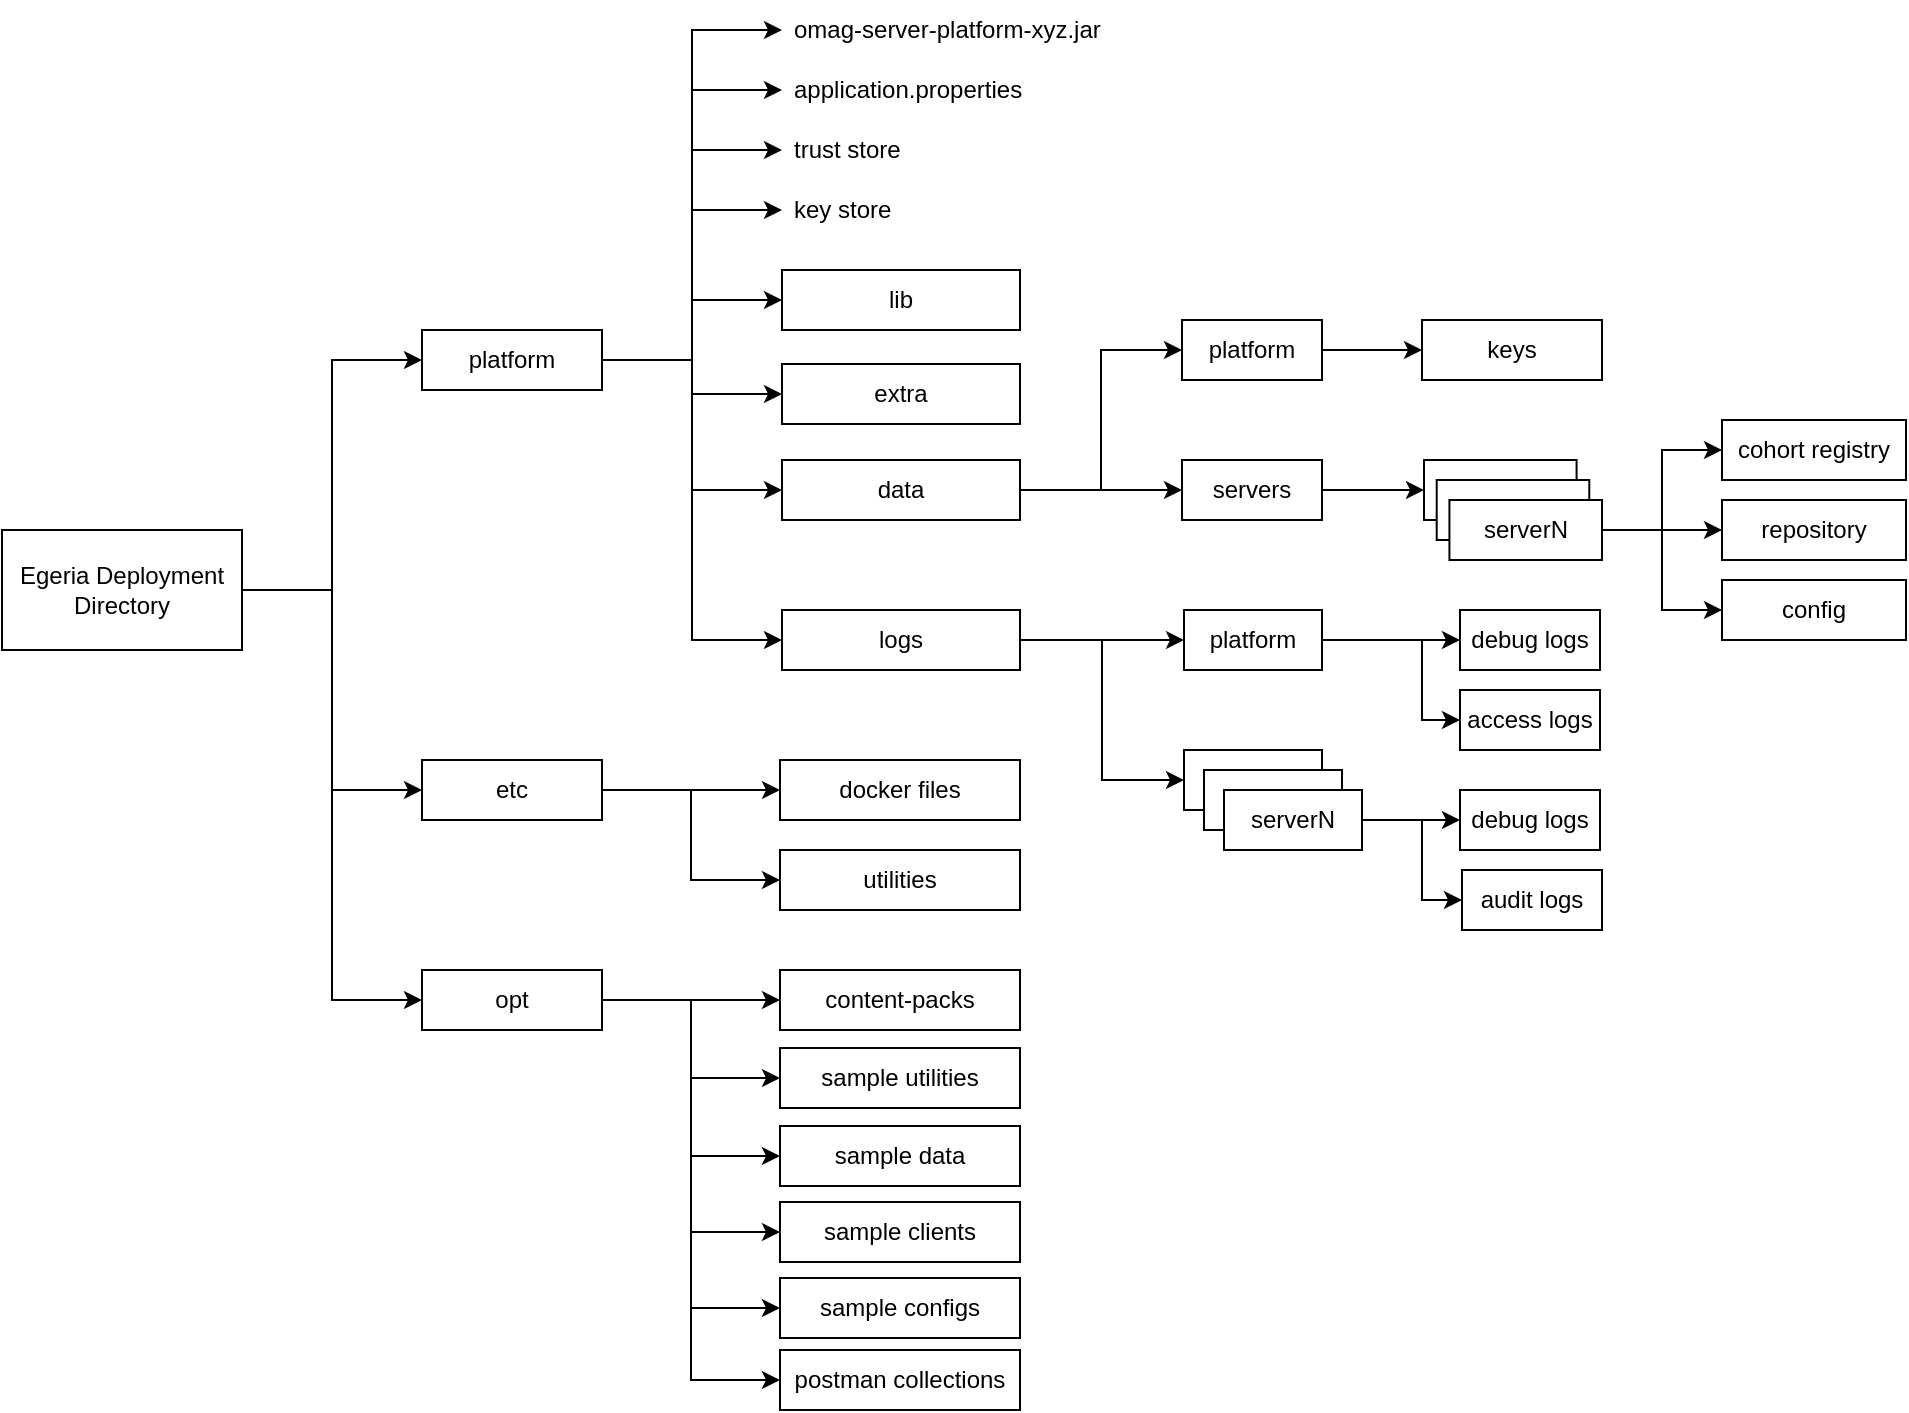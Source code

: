 <mxfile version="21.6.8" type="device">
  <diagram name="omag-server-platform" id="Dl-jfd4jh1dtPhGWNfl4">
    <mxGraphModel dx="1194" dy="775" grid="1" gridSize="10" guides="1" tooltips="1" connect="1" arrows="1" fold="1" page="1" pageScale="1" pageWidth="850" pageHeight="1100" math="0" shadow="0">
      <root>
        <mxCell id="fCwrAneLEY61tobPp7tf-0" />
        <mxCell id="fCwrAneLEY61tobPp7tf-1" parent="fCwrAneLEY61tobPp7tf-0" />
        <mxCell id="YIRUWJYIqjxylFFTU3_E-0" style="edgeStyle=orthogonalEdgeStyle;rounded=0;orthogonalLoop=1;jettySize=auto;html=1;exitX=1;exitY=0.5;exitDx=0;exitDy=0;entryX=0;entryY=0.5;entryDx=0;entryDy=0;" parent="fCwrAneLEY61tobPp7tf-1" source="fCwrAneLEY61tobPp7tf-4" target="fCwrAneLEY61tobPp7tf-65" edge="1">
          <mxGeometry relative="1" as="geometry" />
        </mxCell>
        <mxCell id="YIRUWJYIqjxylFFTU3_E-1" style="edgeStyle=orthogonalEdgeStyle;rounded=0;orthogonalLoop=1;jettySize=auto;html=1;exitX=1;exitY=0.5;exitDx=0;exitDy=0;entryX=0;entryY=0.5;entryDx=0;entryDy=0;" parent="fCwrAneLEY61tobPp7tf-1" source="fCwrAneLEY61tobPp7tf-4" target="fCwrAneLEY61tobPp7tf-7" edge="1">
          <mxGeometry relative="1" as="geometry" />
        </mxCell>
        <mxCell id="YIRUWJYIqjxylFFTU3_E-2" style="edgeStyle=orthogonalEdgeStyle;rounded=0;orthogonalLoop=1;jettySize=auto;html=1;exitX=1;exitY=0.5;exitDx=0;exitDy=0;entryX=0;entryY=0.5;entryDx=0;entryDy=0;" parent="fCwrAneLEY61tobPp7tf-1" source="fCwrAneLEY61tobPp7tf-4" target="fCwrAneLEY61tobPp7tf-45" edge="1">
          <mxGeometry relative="1" as="geometry" />
        </mxCell>
        <mxCell id="fCwrAneLEY61tobPp7tf-4" value="Egeria Deployment Directory" style="rounded=0;whiteSpace=wrap;html=1;" parent="fCwrAneLEY61tobPp7tf-1" vertex="1">
          <mxGeometry x="50" y="730" width="120" height="60" as="geometry" />
        </mxCell>
        <mxCell id="fCwrAneLEY61tobPp7tf-5" value="content-packs" style="rounded=0;whiteSpace=wrap;html=1;" parent="fCwrAneLEY61tobPp7tf-1" vertex="1">
          <mxGeometry x="439" y="950" width="120" height="30" as="geometry" />
        </mxCell>
        <mxCell id="YIRUWJYIqjxylFFTU3_E-8" style="edgeStyle=orthogonalEdgeStyle;rounded=0;orthogonalLoop=1;jettySize=auto;html=1;exitX=1;exitY=0.5;exitDx=0;exitDy=0;" parent="fCwrAneLEY61tobPp7tf-1" source="fCwrAneLEY61tobPp7tf-6" target="fCwrAneLEY61tobPp7tf-19" edge="1">
          <mxGeometry relative="1" as="geometry" />
        </mxCell>
        <mxCell id="YIRUWJYIqjxylFFTU3_E-9" style="edgeStyle=orthogonalEdgeStyle;rounded=0;orthogonalLoop=1;jettySize=auto;html=1;exitX=1;exitY=0.5;exitDx=0;exitDy=0;entryX=0;entryY=0.5;entryDx=0;entryDy=0;" parent="fCwrAneLEY61tobPp7tf-1" source="fCwrAneLEY61tobPp7tf-6" target="fCwrAneLEY61tobPp7tf-18" edge="1">
          <mxGeometry relative="1" as="geometry" />
        </mxCell>
        <mxCell id="fCwrAneLEY61tobPp7tf-6" value="data" style="rounded=0;whiteSpace=wrap;html=1;" parent="fCwrAneLEY61tobPp7tf-1" vertex="1">
          <mxGeometry x="440" y="695" width="119" height="30" as="geometry" />
        </mxCell>
        <mxCell id="FgOpKPS9IGW25cBo7YGT-2" style="edgeStyle=orthogonalEdgeStyle;rounded=0;orthogonalLoop=1;jettySize=auto;html=1;exitX=1;exitY=0.5;exitDx=0;exitDy=0;entryX=0;entryY=0.5;entryDx=0;entryDy=0;" parent="fCwrAneLEY61tobPp7tf-1" source="fCwrAneLEY61tobPp7tf-7" target="fCwrAneLEY61tobPp7tf-10" edge="1">
          <mxGeometry relative="1" as="geometry" />
        </mxCell>
        <mxCell id="FgOpKPS9IGW25cBo7YGT-3" style="edgeStyle=orthogonalEdgeStyle;rounded=0;orthogonalLoop=1;jettySize=auto;html=1;exitX=1;exitY=0.5;exitDx=0;exitDy=0;entryX=0;entryY=0.5;entryDx=0;entryDy=0;" parent="fCwrAneLEY61tobPp7tf-1" source="fCwrAneLEY61tobPp7tf-7" target="fCwrAneLEY61tobPp7tf-30" edge="1">
          <mxGeometry relative="1" as="geometry" />
        </mxCell>
        <mxCell id="FgOpKPS9IGW25cBo7YGT-4" style="edgeStyle=orthogonalEdgeStyle;rounded=0;orthogonalLoop=1;jettySize=auto;html=1;exitX=1;exitY=0.5;exitDx=0;exitDy=0;entryX=0;entryY=0.5;entryDx=0;entryDy=0;" parent="fCwrAneLEY61tobPp7tf-1" source="fCwrAneLEY61tobPp7tf-7" target="fCwrAneLEY61tobPp7tf-60" edge="1">
          <mxGeometry relative="1" as="geometry" />
        </mxCell>
        <mxCell id="FgOpKPS9IGW25cBo7YGT-5" style="edgeStyle=orthogonalEdgeStyle;rounded=0;orthogonalLoop=1;jettySize=auto;html=1;exitX=1;exitY=0.5;exitDx=0;exitDy=0;" parent="fCwrAneLEY61tobPp7tf-1" source="fCwrAneLEY61tobPp7tf-7" target="fCwrAneLEY61tobPp7tf-8" edge="1">
          <mxGeometry relative="1" as="geometry" />
        </mxCell>
        <mxCell id="FgOpKPS9IGW25cBo7YGT-6" style="edgeStyle=orthogonalEdgeStyle;rounded=0;orthogonalLoop=1;jettySize=auto;html=1;exitX=1;exitY=0.5;exitDx=0;exitDy=0;" parent="fCwrAneLEY61tobPp7tf-1" source="fCwrAneLEY61tobPp7tf-7" target="fCwrAneLEY61tobPp7tf-9" edge="1">
          <mxGeometry relative="1" as="geometry" />
        </mxCell>
        <mxCell id="FgOpKPS9IGW25cBo7YGT-7" style="edgeStyle=orthogonalEdgeStyle;rounded=0;orthogonalLoop=1;jettySize=auto;html=1;exitX=1;exitY=0.5;exitDx=0;exitDy=0;entryX=0;entryY=0.5;entryDx=0;entryDy=0;" parent="fCwrAneLEY61tobPp7tf-1" source="fCwrAneLEY61tobPp7tf-7" target="fCwrAneLEY61tobPp7tf-62" edge="1">
          <mxGeometry relative="1" as="geometry" />
        </mxCell>
        <mxCell id="FgOpKPS9IGW25cBo7YGT-8" style="edgeStyle=orthogonalEdgeStyle;rounded=0;orthogonalLoop=1;jettySize=auto;html=1;exitX=1;exitY=0.5;exitDx=0;exitDy=0;entryX=0;entryY=0.5;entryDx=0;entryDy=0;" parent="fCwrAneLEY61tobPp7tf-1" source="fCwrAneLEY61tobPp7tf-7" target="fCwrAneLEY61tobPp7tf-6" edge="1">
          <mxGeometry relative="1" as="geometry" />
        </mxCell>
        <mxCell id="FgOpKPS9IGW25cBo7YGT-9" style="edgeStyle=orthogonalEdgeStyle;rounded=0;orthogonalLoop=1;jettySize=auto;html=1;exitX=1;exitY=0.5;exitDx=0;exitDy=0;entryX=0;entryY=0.5;entryDx=0;entryDy=0;" parent="fCwrAneLEY61tobPp7tf-1" source="fCwrAneLEY61tobPp7tf-7" target="fCwrAneLEY61tobPp7tf-71" edge="1">
          <mxGeometry relative="1" as="geometry" />
        </mxCell>
        <mxCell id="fCwrAneLEY61tobPp7tf-7" value="platform" style="rounded=0;whiteSpace=wrap;html=1;" parent="fCwrAneLEY61tobPp7tf-1" vertex="1">
          <mxGeometry x="260" y="630" width="90" height="30" as="geometry" />
        </mxCell>
        <mxCell id="fCwrAneLEY61tobPp7tf-8" value="lib" style="rounded=0;whiteSpace=wrap;html=1;" parent="fCwrAneLEY61tobPp7tf-1" vertex="1">
          <mxGeometry x="440" y="600" width="119" height="30" as="geometry" />
        </mxCell>
        <mxCell id="fCwrAneLEY61tobPp7tf-9" value="extra" style="rounded=0;whiteSpace=wrap;html=1;" parent="fCwrAneLEY61tobPp7tf-1" vertex="1">
          <mxGeometry x="440" y="647" width="119" height="30" as="geometry" />
        </mxCell>
        <mxCell id="fCwrAneLEY61tobPp7tf-10" value="omag-server-platform-xyz.jar" style="rounded=0;whiteSpace=wrap;html=1;strokeColor=none;align=left;spacingLeft=4;" parent="fCwrAneLEY61tobPp7tf-1" vertex="1">
          <mxGeometry x="440" y="465" width="170" height="30" as="geometry" />
        </mxCell>
        <mxCell id="fCwrAneLEY61tobPp7tf-17" style="edgeStyle=orthogonalEdgeStyle;rounded=0;orthogonalLoop=1;jettySize=auto;html=1;exitX=1;exitY=0.5;exitDx=0;exitDy=0;entryX=0;entryY=0.5;entryDx=0;entryDy=0;" parent="fCwrAneLEY61tobPp7tf-1" source="fCwrAneLEY61tobPp7tf-18" target="fCwrAneLEY61tobPp7tf-29" edge="1">
          <mxGeometry relative="1" as="geometry">
            <mxPoint x="745" y="640" as="targetPoint" />
          </mxGeometry>
        </mxCell>
        <mxCell id="fCwrAneLEY61tobPp7tf-18" value="platform" style="rounded=0;whiteSpace=wrap;html=1;" parent="fCwrAneLEY61tobPp7tf-1" vertex="1">
          <mxGeometry x="640" y="625" width="70" height="30" as="geometry" />
        </mxCell>
        <mxCell id="fCwrAneLEY61tobPp7tf-19" value="servers" style="rounded=0;whiteSpace=wrap;html=1;" parent="fCwrAneLEY61tobPp7tf-1" vertex="1">
          <mxGeometry x="640" y="695" width="70" height="30" as="geometry" />
        </mxCell>
        <mxCell id="fCwrAneLEY61tobPp7tf-20" value="" style="group" parent="fCwrAneLEY61tobPp7tf-1" vertex="1" connectable="0">
          <mxGeometry x="761" y="695" width="89" height="50" as="geometry" />
        </mxCell>
        <mxCell id="fCwrAneLEY61tobPp7tf-21" value="server1" style="rounded=0;whiteSpace=wrap;html=1;" parent="fCwrAneLEY61tobPp7tf-20" vertex="1">
          <mxGeometry width="76.286" height="30" as="geometry" />
        </mxCell>
        <mxCell id="fCwrAneLEY61tobPp7tf-22" value="server1" style="rounded=0;whiteSpace=wrap;html=1;" parent="fCwrAneLEY61tobPp7tf-20" vertex="1">
          <mxGeometry x="6.357" y="10" width="76.286" height="30" as="geometry" />
        </mxCell>
        <mxCell id="fCwrAneLEY61tobPp7tf-23" value="serverN" style="rounded=0;whiteSpace=wrap;html=1;" parent="fCwrAneLEY61tobPp7tf-20" vertex="1">
          <mxGeometry x="12.714" y="20" width="76.286" height="30" as="geometry" />
        </mxCell>
        <mxCell id="fCwrAneLEY61tobPp7tf-24" value="" style="endArrow=classic;html=1;rounded=0;entryX=0;entryY=0.5;entryDx=0;entryDy=0;exitX=1;exitY=0.5;exitDx=0;exitDy=0;" parent="fCwrAneLEY61tobPp7tf-1" source="fCwrAneLEY61tobPp7tf-19" target="fCwrAneLEY61tobPp7tf-21" edge="1">
          <mxGeometry width="50" height="50" relative="1" as="geometry">
            <mxPoint x="595" y="825" as="sourcePoint" />
            <mxPoint x="645" y="775" as="targetPoint" />
          </mxGeometry>
        </mxCell>
        <mxCell id="fCwrAneLEY61tobPp7tf-29" value="keys" style="rounded=0;whiteSpace=wrap;html=1;" parent="fCwrAneLEY61tobPp7tf-1" vertex="1">
          <mxGeometry x="760" y="625" width="90" height="30" as="geometry" />
        </mxCell>
        <mxCell id="fCwrAneLEY61tobPp7tf-30" value="application.properties" style="rounded=0;whiteSpace=wrap;html=1;strokeColor=none;align=left;spacingLeft=4;" parent="fCwrAneLEY61tobPp7tf-1" vertex="1">
          <mxGeometry x="440" y="495" width="130" height="30" as="geometry" />
        </mxCell>
        <mxCell id="fCwrAneLEY61tobPp7tf-31" value="sample clients" style="rounded=0;whiteSpace=wrap;html=1;" parent="fCwrAneLEY61tobPp7tf-1" vertex="1">
          <mxGeometry x="439" y="1066" width="120" height="30" as="geometry" />
        </mxCell>
        <mxCell id="fCwrAneLEY61tobPp7tf-32" style="edgeStyle=orthogonalEdgeStyle;rounded=0;orthogonalLoop=1;jettySize=auto;html=1;exitX=1;exitY=0.5;exitDx=0;exitDy=0;entryX=0;entryY=0.5;entryDx=0;entryDy=0;" parent="fCwrAneLEY61tobPp7tf-1" source="fCwrAneLEY61tobPp7tf-34" target="fCwrAneLEY61tobPp7tf-56" edge="1">
          <mxGeometry relative="1" as="geometry">
            <Array as="points">
              <mxPoint x="760" y="785" />
              <mxPoint x="760" y="825" />
            </Array>
          </mxGeometry>
        </mxCell>
        <mxCell id="fCwrAneLEY61tobPp7tf-33" style="edgeStyle=orthogonalEdgeStyle;rounded=0;orthogonalLoop=1;jettySize=auto;html=1;exitX=1;exitY=0.5;exitDx=0;exitDy=0;entryX=0;entryY=0.5;entryDx=0;entryDy=0;" parent="fCwrAneLEY61tobPp7tf-1" source="fCwrAneLEY61tobPp7tf-34" target="fCwrAneLEY61tobPp7tf-55" edge="1">
          <mxGeometry relative="1" as="geometry" />
        </mxCell>
        <mxCell id="fCwrAneLEY61tobPp7tf-34" value="platform" style="rounded=0;whiteSpace=wrap;html=1;" parent="fCwrAneLEY61tobPp7tf-1" vertex="1">
          <mxGeometry x="641" y="770" width="69" height="30" as="geometry" />
        </mxCell>
        <mxCell id="fCwrAneLEY61tobPp7tf-35" value="repository" style="rounded=0;whiteSpace=wrap;html=1;" parent="fCwrAneLEY61tobPp7tf-1" vertex="1">
          <mxGeometry x="910" y="715" width="92" height="30" as="geometry" />
        </mxCell>
        <mxCell id="fCwrAneLEY61tobPp7tf-36" value="config" style="rounded=0;whiteSpace=wrap;html=1;" parent="fCwrAneLEY61tobPp7tf-1" vertex="1">
          <mxGeometry x="910" y="755" width="92" height="30" as="geometry" />
        </mxCell>
        <mxCell id="fCwrAneLEY61tobPp7tf-39" value="cohort registry" style="rounded=0;whiteSpace=wrap;html=1;" parent="fCwrAneLEY61tobPp7tf-1" vertex="1">
          <mxGeometry x="910" y="675" width="92" height="30" as="geometry" />
        </mxCell>
        <mxCell id="fCwrAneLEY61tobPp7tf-40" value="sample data" style="rounded=0;whiteSpace=wrap;html=1;" parent="fCwrAneLEY61tobPp7tf-1" vertex="1">
          <mxGeometry x="439" y="1028" width="120" height="30" as="geometry" />
        </mxCell>
        <mxCell id="fCwrAneLEY61tobPp7tf-41" style="edgeStyle=orthogonalEdgeStyle;rounded=0;orthogonalLoop=1;jettySize=auto;html=1;entryX=0;entryY=0.5;entryDx=0;entryDy=0;" parent="fCwrAneLEY61tobPp7tf-1" source="fCwrAneLEY61tobPp7tf-45" target="fCwrAneLEY61tobPp7tf-5" edge="1">
          <mxGeometry relative="1" as="geometry" />
        </mxCell>
        <mxCell id="fCwrAneLEY61tobPp7tf-42" style="edgeStyle=orthogonalEdgeStyle;rounded=0;orthogonalLoop=1;jettySize=auto;html=1;exitX=1;exitY=0.5;exitDx=0;exitDy=0;entryX=0;entryY=0.5;entryDx=0;entryDy=0;" parent="fCwrAneLEY61tobPp7tf-1" source="fCwrAneLEY61tobPp7tf-45" target="fCwrAneLEY61tobPp7tf-40" edge="1">
          <mxGeometry relative="1" as="geometry" />
        </mxCell>
        <mxCell id="fCwrAneLEY61tobPp7tf-43" style="edgeStyle=orthogonalEdgeStyle;rounded=0;orthogonalLoop=1;jettySize=auto;html=1;exitX=1;exitY=0.5;exitDx=0;exitDy=0;entryX=0;entryY=0.5;entryDx=0;entryDy=0;" parent="fCwrAneLEY61tobPp7tf-1" source="fCwrAneLEY61tobPp7tf-45" target="fCwrAneLEY61tobPp7tf-31" edge="1">
          <mxGeometry relative="1" as="geometry" />
        </mxCell>
        <mxCell id="fCwrAneLEY61tobPp7tf-44" style="edgeStyle=orthogonalEdgeStyle;rounded=0;orthogonalLoop=1;jettySize=auto;html=1;exitX=1;exitY=0.5;exitDx=0;exitDy=0;entryX=0;entryY=0.5;entryDx=0;entryDy=0;" parent="fCwrAneLEY61tobPp7tf-1" source="fCwrAneLEY61tobPp7tf-45" target="fCwrAneLEY61tobPp7tf-68" edge="1">
          <mxGeometry relative="1" as="geometry" />
        </mxCell>
        <mxCell id="fCwrAneLEY61tobPp7tf-45" value="opt" style="rounded=0;whiteSpace=wrap;html=1;" parent="fCwrAneLEY61tobPp7tf-1" vertex="1">
          <mxGeometry x="260" y="950" width="90" height="30" as="geometry" />
        </mxCell>
        <mxCell id="fCwrAneLEY61tobPp7tf-49" style="edgeStyle=orthogonalEdgeStyle;rounded=0;orthogonalLoop=1;jettySize=auto;html=1;exitX=1;exitY=0.5;exitDx=0;exitDy=0;entryX=0;entryY=0.5;entryDx=0;entryDy=0;" parent="fCwrAneLEY61tobPp7tf-1" source="fCwrAneLEY61tobPp7tf-23" target="fCwrAneLEY61tobPp7tf-35" edge="1">
          <mxGeometry relative="1" as="geometry" />
        </mxCell>
        <mxCell id="fCwrAneLEY61tobPp7tf-50" value="debug logs" style="rounded=0;whiteSpace=wrap;html=1;" parent="fCwrAneLEY61tobPp7tf-1" vertex="1">
          <mxGeometry x="779" y="860" width="70" height="30" as="geometry" />
        </mxCell>
        <mxCell id="fCwrAneLEY61tobPp7tf-51" value="serverN" style="rounded=0;whiteSpace=wrap;html=1;" parent="fCwrAneLEY61tobPp7tf-1" vertex="1">
          <mxGeometry x="641" y="840" width="69" height="30" as="geometry" />
        </mxCell>
        <mxCell id="fCwrAneLEY61tobPp7tf-52" style="edgeStyle=orthogonalEdgeStyle;rounded=0;orthogonalLoop=1;jettySize=auto;html=1;exitX=1;exitY=0.5;exitDx=0;exitDy=0;entryX=0;entryY=0.5;entryDx=0;entryDy=0;" parent="fCwrAneLEY61tobPp7tf-1" source="fCwrAneLEY61tobPp7tf-54" target="fCwrAneLEY61tobPp7tf-50" edge="1">
          <mxGeometry relative="1" as="geometry" />
        </mxCell>
        <mxCell id="fCwrAneLEY61tobPp7tf-53" value="serverN" style="rounded=0;whiteSpace=wrap;html=1;" parent="fCwrAneLEY61tobPp7tf-1" vertex="1">
          <mxGeometry x="651" y="850" width="69" height="30" as="geometry" />
        </mxCell>
        <mxCell id="fCwrAneLEY61tobPp7tf-54" value="serverN" style="rounded=0;whiteSpace=wrap;html=1;" parent="fCwrAneLEY61tobPp7tf-1" vertex="1">
          <mxGeometry x="661" y="860" width="69" height="30" as="geometry" />
        </mxCell>
        <mxCell id="fCwrAneLEY61tobPp7tf-55" value="debug logs" style="rounded=0;whiteSpace=wrap;html=1;" parent="fCwrAneLEY61tobPp7tf-1" vertex="1">
          <mxGeometry x="779" y="770" width="70" height="30" as="geometry" />
        </mxCell>
        <mxCell id="fCwrAneLEY61tobPp7tf-56" value="access logs" style="rounded=0;whiteSpace=wrap;html=1;" parent="fCwrAneLEY61tobPp7tf-1" vertex="1">
          <mxGeometry x="779" y="810" width="70" height="30" as="geometry" />
        </mxCell>
        <mxCell id="fCwrAneLEY61tobPp7tf-57" style="edgeStyle=orthogonalEdgeStyle;rounded=0;orthogonalLoop=1;jettySize=auto;html=1;exitX=1;exitY=0.5;exitDx=0;exitDy=0;entryX=0;entryY=0.5;entryDx=0;entryDy=0;" parent="fCwrAneLEY61tobPp7tf-1" source="fCwrAneLEY61tobPp7tf-23" target="fCwrAneLEY61tobPp7tf-39" edge="1">
          <mxGeometry relative="1" as="geometry" />
        </mxCell>
        <mxCell id="fCwrAneLEY61tobPp7tf-58" style="edgeStyle=orthogonalEdgeStyle;rounded=0;orthogonalLoop=1;jettySize=auto;html=1;exitX=1;exitY=0.5;exitDx=0;exitDy=0;entryX=0;entryY=0.5;entryDx=0;entryDy=0;" parent="fCwrAneLEY61tobPp7tf-1" source="fCwrAneLEY61tobPp7tf-23" target="fCwrAneLEY61tobPp7tf-36" edge="1">
          <mxGeometry relative="1" as="geometry" />
        </mxCell>
        <mxCell id="fCwrAneLEY61tobPp7tf-60" value="trust store" style="rounded=0;whiteSpace=wrap;html=1;strokeColor=none;align=left;spacingLeft=4;" parent="fCwrAneLEY61tobPp7tf-1" vertex="1">
          <mxGeometry x="440" y="525" width="80" height="30" as="geometry" />
        </mxCell>
        <mxCell id="fCwrAneLEY61tobPp7tf-62" value="key store" style="rounded=0;whiteSpace=wrap;html=1;strokeColor=none;align=left;spacingLeft=4;" parent="fCwrAneLEY61tobPp7tf-1" vertex="1">
          <mxGeometry x="440" y="555" width="70" height="30" as="geometry" />
        </mxCell>
        <mxCell id="FgOpKPS9IGW25cBo7YGT-11" style="edgeStyle=orthogonalEdgeStyle;rounded=0;orthogonalLoop=1;jettySize=auto;html=1;exitX=1;exitY=0.5;exitDx=0;exitDy=0;entryX=0;entryY=0.5;entryDx=0;entryDy=0;" parent="fCwrAneLEY61tobPp7tf-1" source="fCwrAneLEY61tobPp7tf-65" target="fCwrAneLEY61tobPp7tf-66" edge="1">
          <mxGeometry relative="1" as="geometry" />
        </mxCell>
        <mxCell id="FgOpKPS9IGW25cBo7YGT-12" style="edgeStyle=orthogonalEdgeStyle;rounded=0;orthogonalLoop=1;jettySize=auto;html=1;exitX=1;exitY=0.5;exitDx=0;exitDy=0;entryX=0;entryY=0.5;entryDx=0;entryDy=0;" parent="fCwrAneLEY61tobPp7tf-1" source="fCwrAneLEY61tobPp7tf-65" target="fCwrAneLEY61tobPp7tf-67" edge="1">
          <mxGeometry relative="1" as="geometry" />
        </mxCell>
        <mxCell id="fCwrAneLEY61tobPp7tf-65" value="etc" style="rounded=0;whiteSpace=wrap;html=1;" parent="fCwrAneLEY61tobPp7tf-1" vertex="1">
          <mxGeometry x="260" y="845" width="90" height="30" as="geometry" />
        </mxCell>
        <mxCell id="fCwrAneLEY61tobPp7tf-66" value="docker files" style="rounded=0;whiteSpace=wrap;html=1;" parent="fCwrAneLEY61tobPp7tf-1" vertex="1">
          <mxGeometry x="439" y="845" width="120" height="30" as="geometry" />
        </mxCell>
        <mxCell id="fCwrAneLEY61tobPp7tf-67" value="utilities" style="rounded=0;whiteSpace=wrap;html=1;" parent="fCwrAneLEY61tobPp7tf-1" vertex="1">
          <mxGeometry x="439" y="890" width="120" height="30" as="geometry" />
        </mxCell>
        <mxCell id="fCwrAneLEY61tobPp7tf-68" value="sample utilities" style="rounded=0;whiteSpace=wrap;html=1;" parent="fCwrAneLEY61tobPp7tf-1" vertex="1">
          <mxGeometry x="439" y="989" width="120" height="30" as="geometry" />
        </mxCell>
        <mxCell id="fCwrAneLEY61tobPp7tf-69" style="edgeStyle=orthogonalEdgeStyle;rounded=0;orthogonalLoop=1;jettySize=auto;html=1;exitX=1;exitY=0.5;exitDx=0;exitDy=0;entryX=0;entryY=0.5;entryDx=0;entryDy=0;" parent="fCwrAneLEY61tobPp7tf-1" source="fCwrAneLEY61tobPp7tf-71" target="fCwrAneLEY61tobPp7tf-51" edge="1">
          <mxGeometry relative="1" as="geometry">
            <Array as="points">
              <mxPoint x="600" y="785" />
              <mxPoint x="600" y="855" />
            </Array>
          </mxGeometry>
        </mxCell>
        <mxCell id="fCwrAneLEY61tobPp7tf-70" style="edgeStyle=orthogonalEdgeStyle;rounded=0;orthogonalLoop=1;jettySize=auto;html=1;exitX=1;exitY=0.5;exitDx=0;exitDy=0;entryX=0;entryY=0.5;entryDx=0;entryDy=0;" parent="fCwrAneLEY61tobPp7tf-1" source="fCwrAneLEY61tobPp7tf-71" target="fCwrAneLEY61tobPp7tf-34" edge="1">
          <mxGeometry relative="1" as="geometry" />
        </mxCell>
        <mxCell id="fCwrAneLEY61tobPp7tf-71" value="logs" style="rounded=0;whiteSpace=wrap;html=1;" parent="fCwrAneLEY61tobPp7tf-1" vertex="1">
          <mxGeometry x="440" y="770" width="119" height="30" as="geometry" />
        </mxCell>
        <mxCell id="FgOpKPS9IGW25cBo7YGT-0" value="postman collections" style="rounded=0;whiteSpace=wrap;html=1;" parent="fCwrAneLEY61tobPp7tf-1" vertex="1">
          <mxGeometry x="439" y="1140" width="120" height="30" as="geometry" />
        </mxCell>
        <mxCell id="FgOpKPS9IGW25cBo7YGT-1" style="edgeStyle=orthogonalEdgeStyle;rounded=0;orthogonalLoop=1;jettySize=auto;html=1;exitX=1;exitY=0.5;exitDx=0;exitDy=0;entryX=0;entryY=0.5;entryDx=0;entryDy=0;" parent="fCwrAneLEY61tobPp7tf-1" source="fCwrAneLEY61tobPp7tf-45" target="FgOpKPS9IGW25cBo7YGT-0" edge="1">
          <mxGeometry relative="1" as="geometry">
            <mxPoint x="359" y="1080" as="sourcePoint" />
          </mxGeometry>
        </mxCell>
        <mxCell id="YIRUWJYIqjxylFFTU3_E-3" value="sample configs" style="rounded=0;whiteSpace=wrap;html=1;" parent="fCwrAneLEY61tobPp7tf-1" vertex="1">
          <mxGeometry x="439" y="1104" width="120" height="30" as="geometry" />
        </mxCell>
        <mxCell id="YIRUWJYIqjxylFFTU3_E-4" style="edgeStyle=orthogonalEdgeStyle;rounded=0;orthogonalLoop=1;jettySize=auto;html=1;exitX=1;exitY=0.5;exitDx=0;exitDy=0;entryX=0;entryY=0.5;entryDx=0;entryDy=0;" parent="fCwrAneLEY61tobPp7tf-1" source="fCwrAneLEY61tobPp7tf-45" target="YIRUWJYIqjxylFFTU3_E-3" edge="1">
          <mxGeometry relative="1" as="geometry">
            <mxPoint x="350" y="1000" as="sourcePoint" />
          </mxGeometry>
        </mxCell>
        <mxCell id="YIRUWJYIqjxylFFTU3_E-6" value="audit logs" style="rounded=0;whiteSpace=wrap;html=1;" parent="fCwrAneLEY61tobPp7tf-1" vertex="1">
          <mxGeometry x="780" y="900" width="70" height="30" as="geometry" />
        </mxCell>
        <mxCell id="YIRUWJYIqjxylFFTU3_E-7" style="edgeStyle=orthogonalEdgeStyle;rounded=0;orthogonalLoop=1;jettySize=auto;html=1;exitX=1;exitY=0.5;exitDx=0;exitDy=0;entryX=0;entryY=0.5;entryDx=0;entryDy=0;" parent="fCwrAneLEY61tobPp7tf-1" source="fCwrAneLEY61tobPp7tf-54" target="YIRUWJYIqjxylFFTU3_E-6" edge="1">
          <mxGeometry relative="1" as="geometry">
            <mxPoint x="731" y="915" as="sourcePoint" />
            <Array as="points">
              <mxPoint x="760" y="875" />
              <mxPoint x="760" y="915" />
            </Array>
          </mxGeometry>
        </mxCell>
      </root>
    </mxGraphModel>
  </diagram>
</mxfile>
